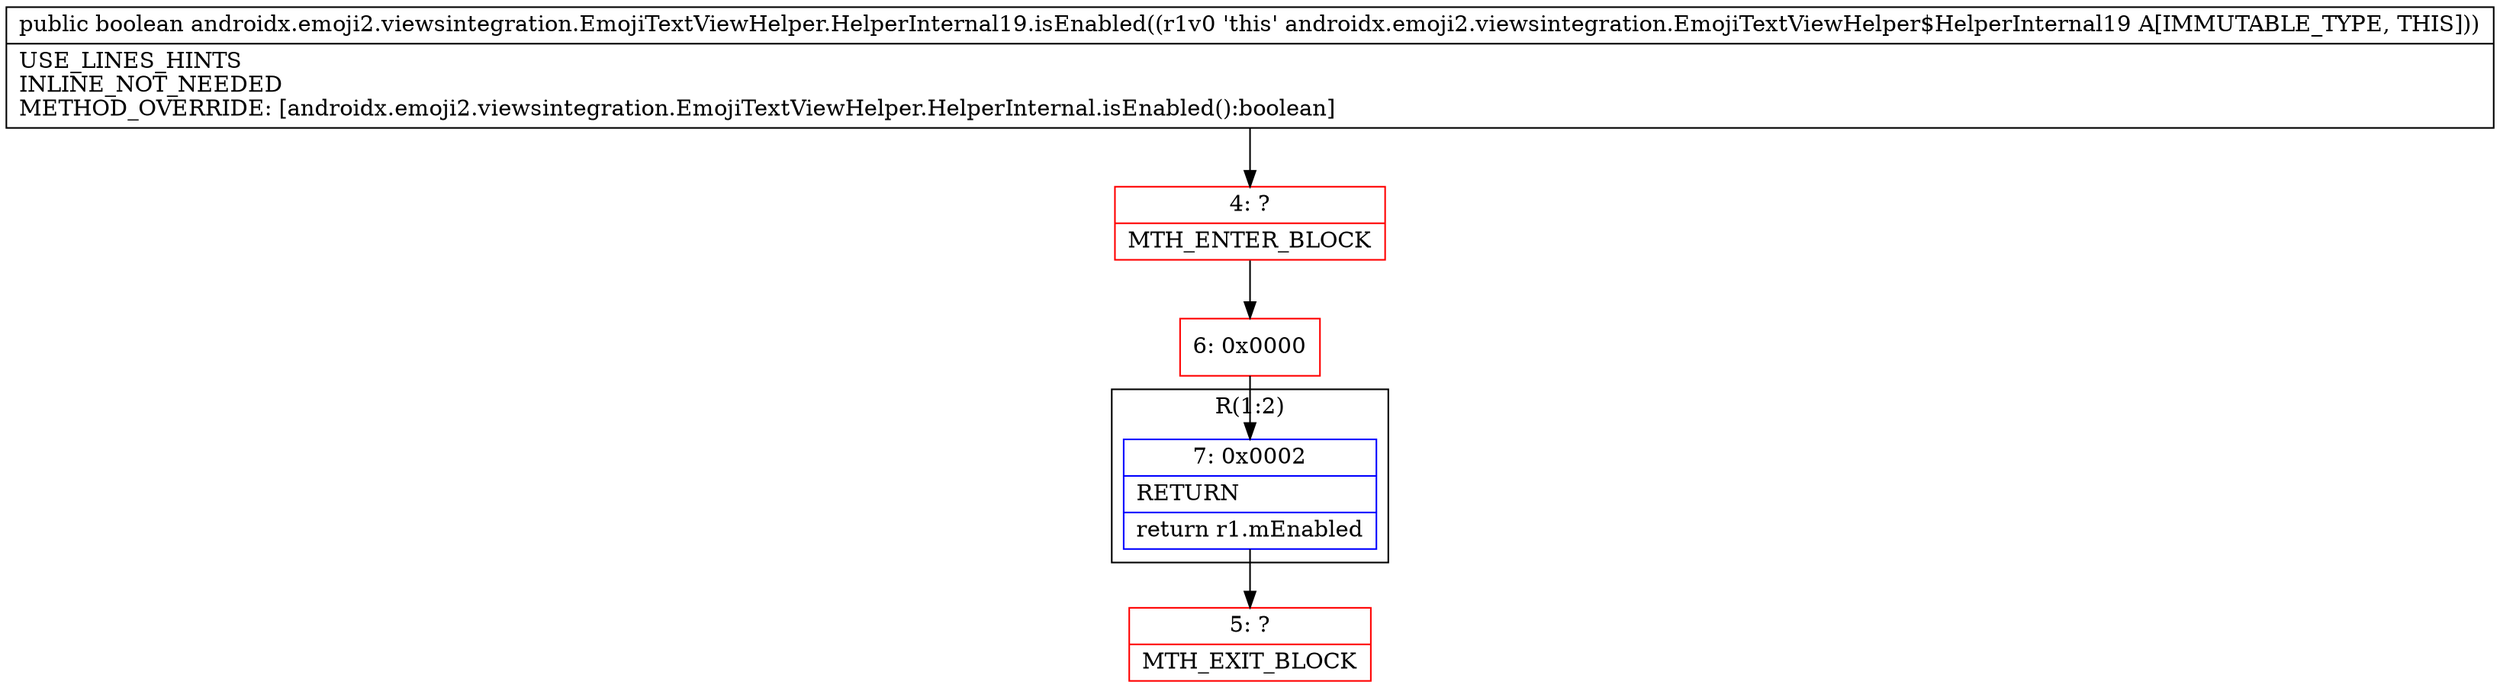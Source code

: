 digraph "CFG forandroidx.emoji2.viewsintegration.EmojiTextViewHelper.HelperInternal19.isEnabled()Z" {
subgraph cluster_Region_1811941789 {
label = "R(1:2)";
node [shape=record,color=blue];
Node_7 [shape=record,label="{7\:\ 0x0002|RETURN\l|return r1.mEnabled\l}"];
}
Node_4 [shape=record,color=red,label="{4\:\ ?|MTH_ENTER_BLOCK\l}"];
Node_6 [shape=record,color=red,label="{6\:\ 0x0000}"];
Node_5 [shape=record,color=red,label="{5\:\ ?|MTH_EXIT_BLOCK\l}"];
MethodNode[shape=record,label="{public boolean androidx.emoji2.viewsintegration.EmojiTextViewHelper.HelperInternal19.isEnabled((r1v0 'this' androidx.emoji2.viewsintegration.EmojiTextViewHelper$HelperInternal19 A[IMMUTABLE_TYPE, THIS]))  | USE_LINES_HINTS\lINLINE_NOT_NEEDED\lMETHOD_OVERRIDE: [androidx.emoji2.viewsintegration.EmojiTextViewHelper.HelperInternal.isEnabled():boolean]\l}"];
MethodNode -> Node_4;Node_7 -> Node_5;
Node_4 -> Node_6;
Node_6 -> Node_7;
}

